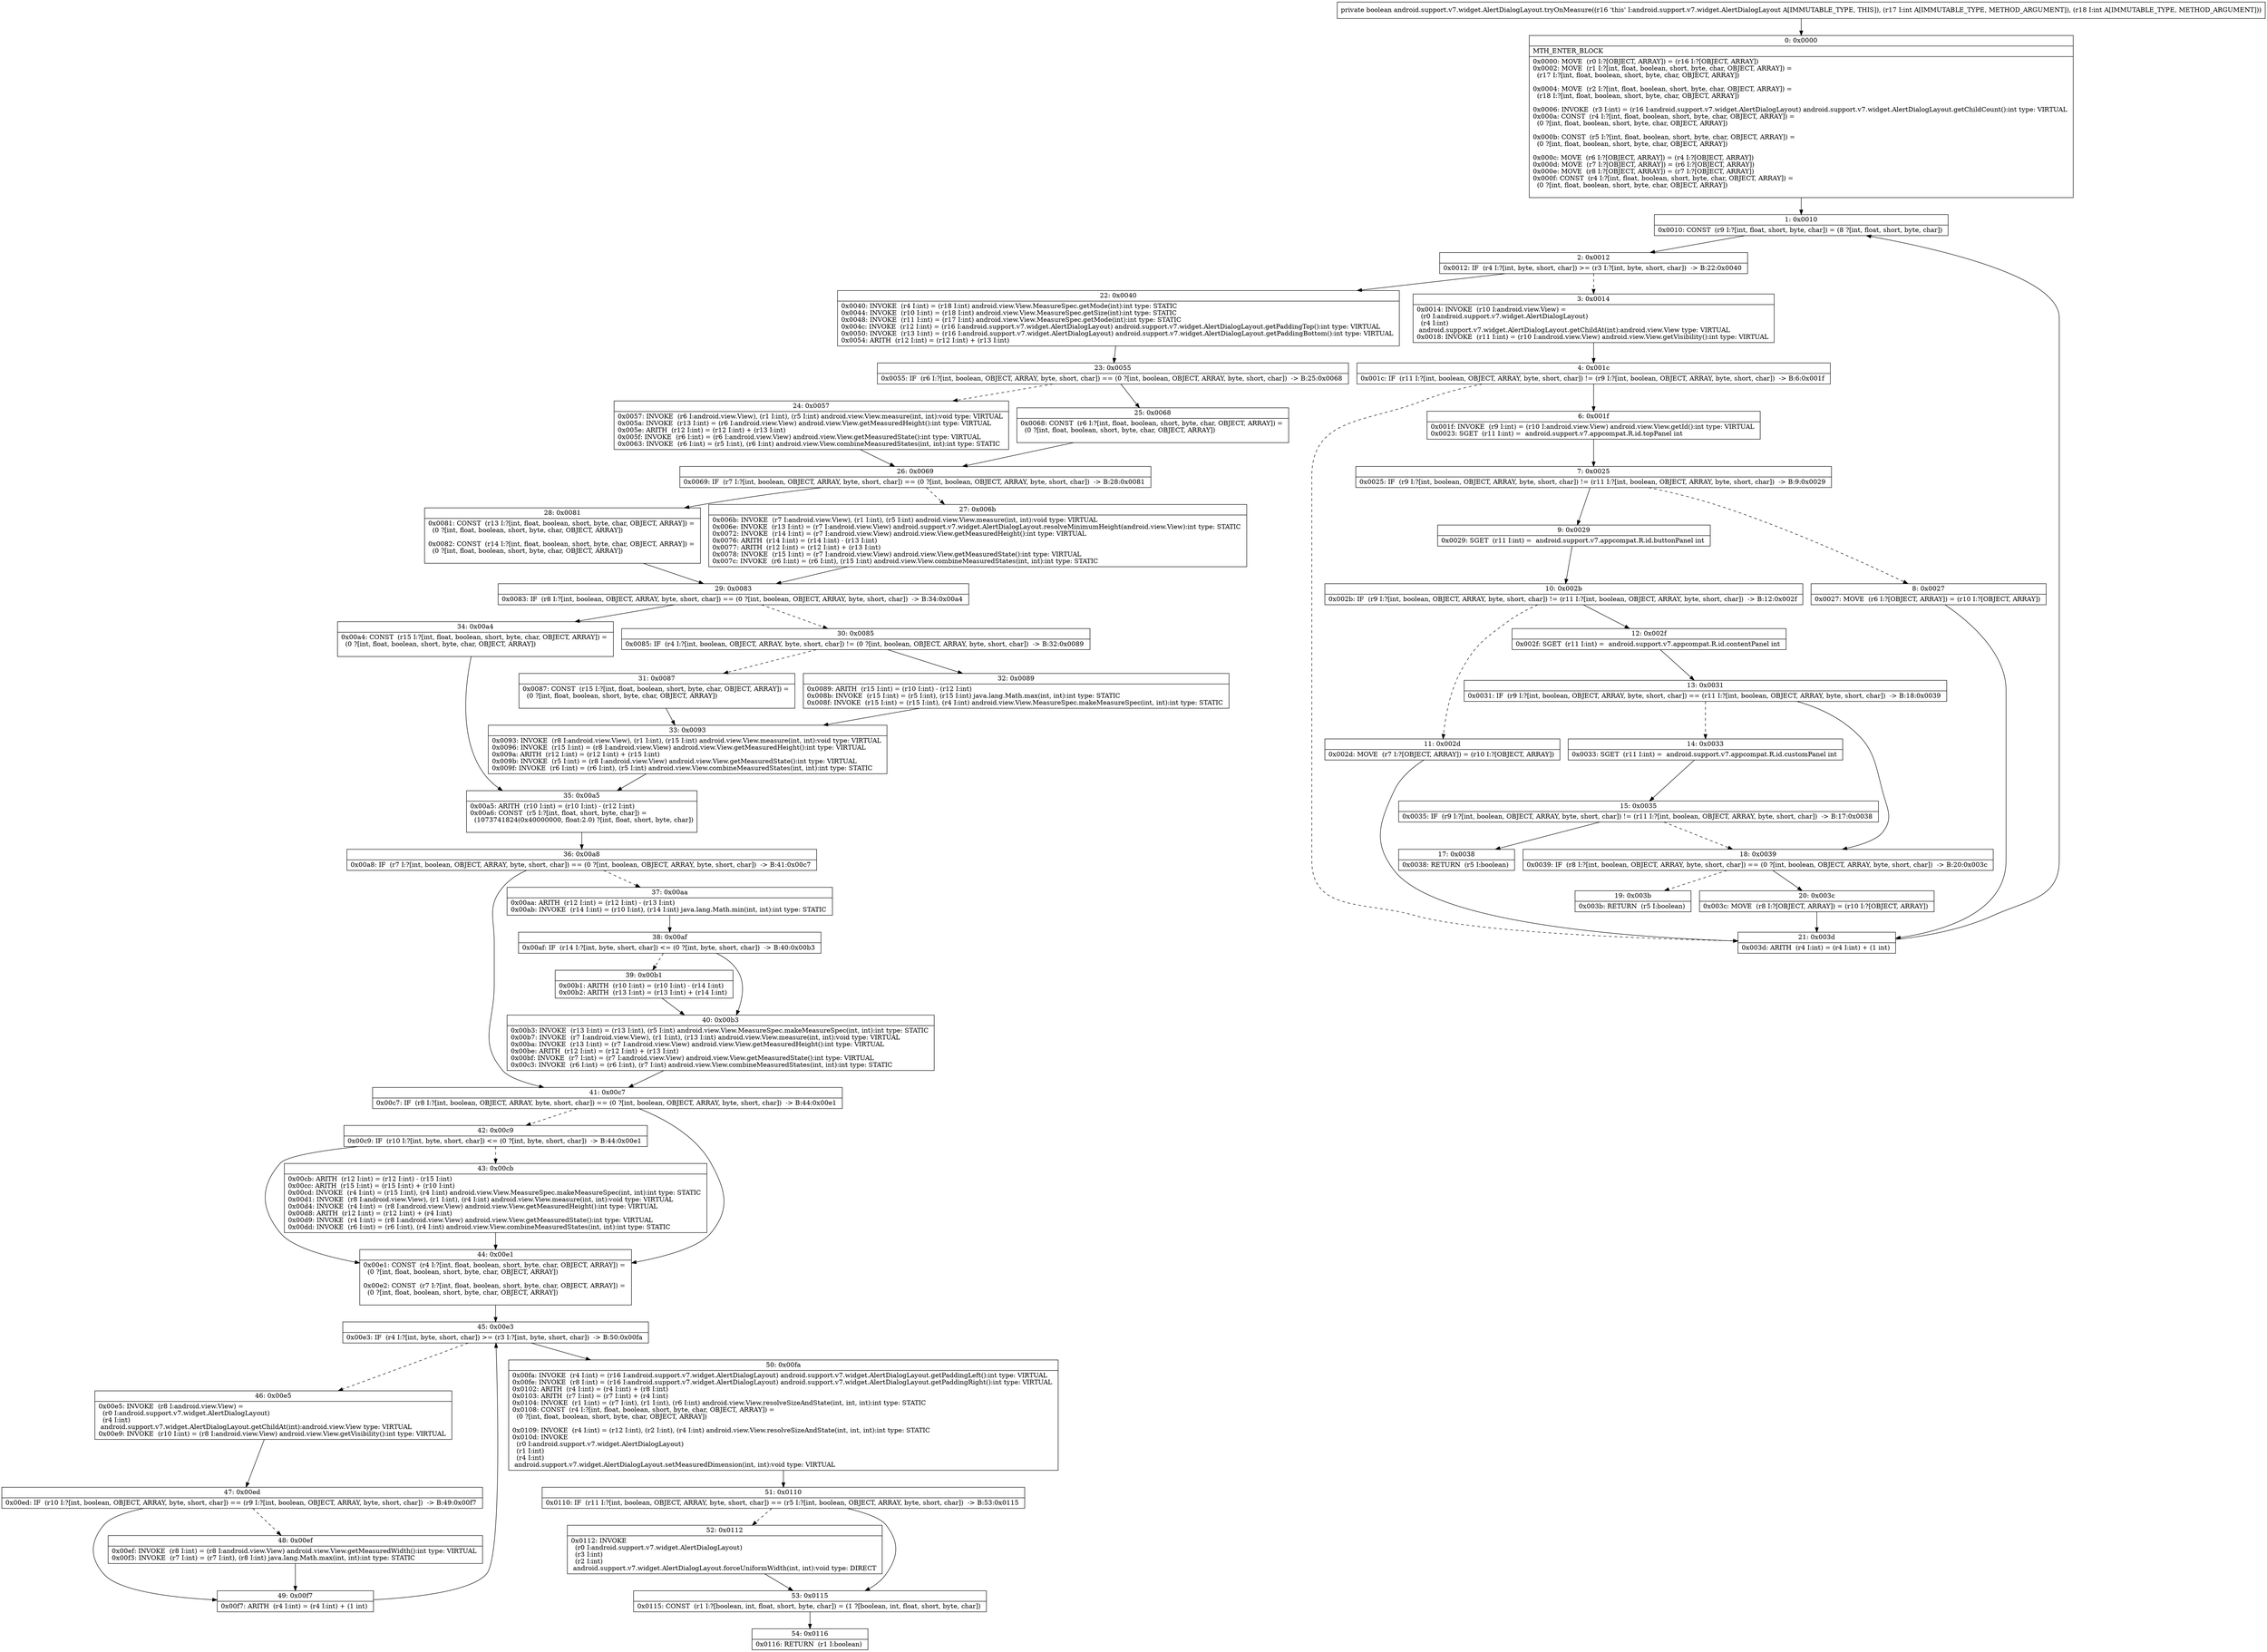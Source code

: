 digraph "CFG forandroid.support.v7.widget.AlertDialogLayout.tryOnMeasure(II)Z" {
Node_0 [shape=record,label="{0\:\ 0x0000|MTH_ENTER_BLOCK\l|0x0000: MOVE  (r0 I:?[OBJECT, ARRAY]) = (r16 I:?[OBJECT, ARRAY]) \l0x0002: MOVE  (r1 I:?[int, float, boolean, short, byte, char, OBJECT, ARRAY]) = \l  (r17 I:?[int, float, boolean, short, byte, char, OBJECT, ARRAY])\l \l0x0004: MOVE  (r2 I:?[int, float, boolean, short, byte, char, OBJECT, ARRAY]) = \l  (r18 I:?[int, float, boolean, short, byte, char, OBJECT, ARRAY])\l \l0x0006: INVOKE  (r3 I:int) = (r16 I:android.support.v7.widget.AlertDialogLayout) android.support.v7.widget.AlertDialogLayout.getChildCount():int type: VIRTUAL \l0x000a: CONST  (r4 I:?[int, float, boolean, short, byte, char, OBJECT, ARRAY]) = \l  (0 ?[int, float, boolean, short, byte, char, OBJECT, ARRAY])\l \l0x000b: CONST  (r5 I:?[int, float, boolean, short, byte, char, OBJECT, ARRAY]) = \l  (0 ?[int, float, boolean, short, byte, char, OBJECT, ARRAY])\l \l0x000c: MOVE  (r6 I:?[OBJECT, ARRAY]) = (r4 I:?[OBJECT, ARRAY]) \l0x000d: MOVE  (r7 I:?[OBJECT, ARRAY]) = (r6 I:?[OBJECT, ARRAY]) \l0x000e: MOVE  (r8 I:?[OBJECT, ARRAY]) = (r7 I:?[OBJECT, ARRAY]) \l0x000f: CONST  (r4 I:?[int, float, boolean, short, byte, char, OBJECT, ARRAY]) = \l  (0 ?[int, float, boolean, short, byte, char, OBJECT, ARRAY])\l \l}"];
Node_1 [shape=record,label="{1\:\ 0x0010|0x0010: CONST  (r9 I:?[int, float, short, byte, char]) = (8 ?[int, float, short, byte, char]) \l}"];
Node_2 [shape=record,label="{2\:\ 0x0012|0x0012: IF  (r4 I:?[int, byte, short, char]) \>= (r3 I:?[int, byte, short, char])  \-\> B:22:0x0040 \l}"];
Node_3 [shape=record,label="{3\:\ 0x0014|0x0014: INVOKE  (r10 I:android.view.View) = \l  (r0 I:android.support.v7.widget.AlertDialogLayout)\l  (r4 I:int)\l android.support.v7.widget.AlertDialogLayout.getChildAt(int):android.view.View type: VIRTUAL \l0x0018: INVOKE  (r11 I:int) = (r10 I:android.view.View) android.view.View.getVisibility():int type: VIRTUAL \l}"];
Node_4 [shape=record,label="{4\:\ 0x001c|0x001c: IF  (r11 I:?[int, boolean, OBJECT, ARRAY, byte, short, char]) != (r9 I:?[int, boolean, OBJECT, ARRAY, byte, short, char])  \-\> B:6:0x001f \l}"];
Node_6 [shape=record,label="{6\:\ 0x001f|0x001f: INVOKE  (r9 I:int) = (r10 I:android.view.View) android.view.View.getId():int type: VIRTUAL \l0x0023: SGET  (r11 I:int) =  android.support.v7.appcompat.R.id.topPanel int \l}"];
Node_7 [shape=record,label="{7\:\ 0x0025|0x0025: IF  (r9 I:?[int, boolean, OBJECT, ARRAY, byte, short, char]) != (r11 I:?[int, boolean, OBJECT, ARRAY, byte, short, char])  \-\> B:9:0x0029 \l}"];
Node_8 [shape=record,label="{8\:\ 0x0027|0x0027: MOVE  (r6 I:?[OBJECT, ARRAY]) = (r10 I:?[OBJECT, ARRAY]) \l}"];
Node_9 [shape=record,label="{9\:\ 0x0029|0x0029: SGET  (r11 I:int) =  android.support.v7.appcompat.R.id.buttonPanel int \l}"];
Node_10 [shape=record,label="{10\:\ 0x002b|0x002b: IF  (r9 I:?[int, boolean, OBJECT, ARRAY, byte, short, char]) != (r11 I:?[int, boolean, OBJECT, ARRAY, byte, short, char])  \-\> B:12:0x002f \l}"];
Node_11 [shape=record,label="{11\:\ 0x002d|0x002d: MOVE  (r7 I:?[OBJECT, ARRAY]) = (r10 I:?[OBJECT, ARRAY]) \l}"];
Node_12 [shape=record,label="{12\:\ 0x002f|0x002f: SGET  (r11 I:int) =  android.support.v7.appcompat.R.id.contentPanel int \l}"];
Node_13 [shape=record,label="{13\:\ 0x0031|0x0031: IF  (r9 I:?[int, boolean, OBJECT, ARRAY, byte, short, char]) == (r11 I:?[int, boolean, OBJECT, ARRAY, byte, short, char])  \-\> B:18:0x0039 \l}"];
Node_14 [shape=record,label="{14\:\ 0x0033|0x0033: SGET  (r11 I:int) =  android.support.v7.appcompat.R.id.customPanel int \l}"];
Node_15 [shape=record,label="{15\:\ 0x0035|0x0035: IF  (r9 I:?[int, boolean, OBJECT, ARRAY, byte, short, char]) != (r11 I:?[int, boolean, OBJECT, ARRAY, byte, short, char])  \-\> B:17:0x0038 \l}"];
Node_17 [shape=record,label="{17\:\ 0x0038|0x0038: RETURN  (r5 I:boolean) \l}"];
Node_18 [shape=record,label="{18\:\ 0x0039|0x0039: IF  (r8 I:?[int, boolean, OBJECT, ARRAY, byte, short, char]) == (0 ?[int, boolean, OBJECT, ARRAY, byte, short, char])  \-\> B:20:0x003c \l}"];
Node_19 [shape=record,label="{19\:\ 0x003b|0x003b: RETURN  (r5 I:boolean) \l}"];
Node_20 [shape=record,label="{20\:\ 0x003c|0x003c: MOVE  (r8 I:?[OBJECT, ARRAY]) = (r10 I:?[OBJECT, ARRAY]) \l}"];
Node_21 [shape=record,label="{21\:\ 0x003d|0x003d: ARITH  (r4 I:int) = (r4 I:int) + (1 int) \l}"];
Node_22 [shape=record,label="{22\:\ 0x0040|0x0040: INVOKE  (r4 I:int) = (r18 I:int) android.view.View.MeasureSpec.getMode(int):int type: STATIC \l0x0044: INVOKE  (r10 I:int) = (r18 I:int) android.view.View.MeasureSpec.getSize(int):int type: STATIC \l0x0048: INVOKE  (r11 I:int) = (r17 I:int) android.view.View.MeasureSpec.getMode(int):int type: STATIC \l0x004c: INVOKE  (r12 I:int) = (r16 I:android.support.v7.widget.AlertDialogLayout) android.support.v7.widget.AlertDialogLayout.getPaddingTop():int type: VIRTUAL \l0x0050: INVOKE  (r13 I:int) = (r16 I:android.support.v7.widget.AlertDialogLayout) android.support.v7.widget.AlertDialogLayout.getPaddingBottom():int type: VIRTUAL \l0x0054: ARITH  (r12 I:int) = (r12 I:int) + (r13 I:int) \l}"];
Node_23 [shape=record,label="{23\:\ 0x0055|0x0055: IF  (r6 I:?[int, boolean, OBJECT, ARRAY, byte, short, char]) == (0 ?[int, boolean, OBJECT, ARRAY, byte, short, char])  \-\> B:25:0x0068 \l}"];
Node_24 [shape=record,label="{24\:\ 0x0057|0x0057: INVOKE  (r6 I:android.view.View), (r1 I:int), (r5 I:int) android.view.View.measure(int, int):void type: VIRTUAL \l0x005a: INVOKE  (r13 I:int) = (r6 I:android.view.View) android.view.View.getMeasuredHeight():int type: VIRTUAL \l0x005e: ARITH  (r12 I:int) = (r12 I:int) + (r13 I:int) \l0x005f: INVOKE  (r6 I:int) = (r6 I:android.view.View) android.view.View.getMeasuredState():int type: VIRTUAL \l0x0063: INVOKE  (r6 I:int) = (r5 I:int), (r6 I:int) android.view.View.combineMeasuredStates(int, int):int type: STATIC \l}"];
Node_25 [shape=record,label="{25\:\ 0x0068|0x0068: CONST  (r6 I:?[int, float, boolean, short, byte, char, OBJECT, ARRAY]) = \l  (0 ?[int, float, boolean, short, byte, char, OBJECT, ARRAY])\l \l}"];
Node_26 [shape=record,label="{26\:\ 0x0069|0x0069: IF  (r7 I:?[int, boolean, OBJECT, ARRAY, byte, short, char]) == (0 ?[int, boolean, OBJECT, ARRAY, byte, short, char])  \-\> B:28:0x0081 \l}"];
Node_27 [shape=record,label="{27\:\ 0x006b|0x006b: INVOKE  (r7 I:android.view.View), (r1 I:int), (r5 I:int) android.view.View.measure(int, int):void type: VIRTUAL \l0x006e: INVOKE  (r13 I:int) = (r7 I:android.view.View) android.support.v7.widget.AlertDialogLayout.resolveMinimumHeight(android.view.View):int type: STATIC \l0x0072: INVOKE  (r14 I:int) = (r7 I:android.view.View) android.view.View.getMeasuredHeight():int type: VIRTUAL \l0x0076: ARITH  (r14 I:int) = (r14 I:int) \- (r13 I:int) \l0x0077: ARITH  (r12 I:int) = (r12 I:int) + (r13 I:int) \l0x0078: INVOKE  (r15 I:int) = (r7 I:android.view.View) android.view.View.getMeasuredState():int type: VIRTUAL \l0x007c: INVOKE  (r6 I:int) = (r6 I:int), (r15 I:int) android.view.View.combineMeasuredStates(int, int):int type: STATIC \l}"];
Node_28 [shape=record,label="{28\:\ 0x0081|0x0081: CONST  (r13 I:?[int, float, boolean, short, byte, char, OBJECT, ARRAY]) = \l  (0 ?[int, float, boolean, short, byte, char, OBJECT, ARRAY])\l \l0x0082: CONST  (r14 I:?[int, float, boolean, short, byte, char, OBJECT, ARRAY]) = \l  (0 ?[int, float, boolean, short, byte, char, OBJECT, ARRAY])\l \l}"];
Node_29 [shape=record,label="{29\:\ 0x0083|0x0083: IF  (r8 I:?[int, boolean, OBJECT, ARRAY, byte, short, char]) == (0 ?[int, boolean, OBJECT, ARRAY, byte, short, char])  \-\> B:34:0x00a4 \l}"];
Node_30 [shape=record,label="{30\:\ 0x0085|0x0085: IF  (r4 I:?[int, boolean, OBJECT, ARRAY, byte, short, char]) != (0 ?[int, boolean, OBJECT, ARRAY, byte, short, char])  \-\> B:32:0x0089 \l}"];
Node_31 [shape=record,label="{31\:\ 0x0087|0x0087: CONST  (r15 I:?[int, float, boolean, short, byte, char, OBJECT, ARRAY]) = \l  (0 ?[int, float, boolean, short, byte, char, OBJECT, ARRAY])\l \l}"];
Node_32 [shape=record,label="{32\:\ 0x0089|0x0089: ARITH  (r15 I:int) = (r10 I:int) \- (r12 I:int) \l0x008b: INVOKE  (r15 I:int) = (r5 I:int), (r15 I:int) java.lang.Math.max(int, int):int type: STATIC \l0x008f: INVOKE  (r15 I:int) = (r15 I:int), (r4 I:int) android.view.View.MeasureSpec.makeMeasureSpec(int, int):int type: STATIC \l}"];
Node_33 [shape=record,label="{33\:\ 0x0093|0x0093: INVOKE  (r8 I:android.view.View), (r1 I:int), (r15 I:int) android.view.View.measure(int, int):void type: VIRTUAL \l0x0096: INVOKE  (r15 I:int) = (r8 I:android.view.View) android.view.View.getMeasuredHeight():int type: VIRTUAL \l0x009a: ARITH  (r12 I:int) = (r12 I:int) + (r15 I:int) \l0x009b: INVOKE  (r5 I:int) = (r8 I:android.view.View) android.view.View.getMeasuredState():int type: VIRTUAL \l0x009f: INVOKE  (r6 I:int) = (r6 I:int), (r5 I:int) android.view.View.combineMeasuredStates(int, int):int type: STATIC \l}"];
Node_34 [shape=record,label="{34\:\ 0x00a4|0x00a4: CONST  (r15 I:?[int, float, boolean, short, byte, char, OBJECT, ARRAY]) = \l  (0 ?[int, float, boolean, short, byte, char, OBJECT, ARRAY])\l \l}"];
Node_35 [shape=record,label="{35\:\ 0x00a5|0x00a5: ARITH  (r10 I:int) = (r10 I:int) \- (r12 I:int) \l0x00a6: CONST  (r5 I:?[int, float, short, byte, char]) = \l  (1073741824(0x40000000, float:2.0) ?[int, float, short, byte, char])\l \l}"];
Node_36 [shape=record,label="{36\:\ 0x00a8|0x00a8: IF  (r7 I:?[int, boolean, OBJECT, ARRAY, byte, short, char]) == (0 ?[int, boolean, OBJECT, ARRAY, byte, short, char])  \-\> B:41:0x00c7 \l}"];
Node_37 [shape=record,label="{37\:\ 0x00aa|0x00aa: ARITH  (r12 I:int) = (r12 I:int) \- (r13 I:int) \l0x00ab: INVOKE  (r14 I:int) = (r10 I:int), (r14 I:int) java.lang.Math.min(int, int):int type: STATIC \l}"];
Node_38 [shape=record,label="{38\:\ 0x00af|0x00af: IF  (r14 I:?[int, byte, short, char]) \<= (0 ?[int, byte, short, char])  \-\> B:40:0x00b3 \l}"];
Node_39 [shape=record,label="{39\:\ 0x00b1|0x00b1: ARITH  (r10 I:int) = (r10 I:int) \- (r14 I:int) \l0x00b2: ARITH  (r13 I:int) = (r13 I:int) + (r14 I:int) \l}"];
Node_40 [shape=record,label="{40\:\ 0x00b3|0x00b3: INVOKE  (r13 I:int) = (r13 I:int), (r5 I:int) android.view.View.MeasureSpec.makeMeasureSpec(int, int):int type: STATIC \l0x00b7: INVOKE  (r7 I:android.view.View), (r1 I:int), (r13 I:int) android.view.View.measure(int, int):void type: VIRTUAL \l0x00ba: INVOKE  (r13 I:int) = (r7 I:android.view.View) android.view.View.getMeasuredHeight():int type: VIRTUAL \l0x00be: ARITH  (r12 I:int) = (r12 I:int) + (r13 I:int) \l0x00bf: INVOKE  (r7 I:int) = (r7 I:android.view.View) android.view.View.getMeasuredState():int type: VIRTUAL \l0x00c3: INVOKE  (r6 I:int) = (r6 I:int), (r7 I:int) android.view.View.combineMeasuredStates(int, int):int type: STATIC \l}"];
Node_41 [shape=record,label="{41\:\ 0x00c7|0x00c7: IF  (r8 I:?[int, boolean, OBJECT, ARRAY, byte, short, char]) == (0 ?[int, boolean, OBJECT, ARRAY, byte, short, char])  \-\> B:44:0x00e1 \l}"];
Node_42 [shape=record,label="{42\:\ 0x00c9|0x00c9: IF  (r10 I:?[int, byte, short, char]) \<= (0 ?[int, byte, short, char])  \-\> B:44:0x00e1 \l}"];
Node_43 [shape=record,label="{43\:\ 0x00cb|0x00cb: ARITH  (r12 I:int) = (r12 I:int) \- (r15 I:int) \l0x00cc: ARITH  (r15 I:int) = (r15 I:int) + (r10 I:int) \l0x00cd: INVOKE  (r4 I:int) = (r15 I:int), (r4 I:int) android.view.View.MeasureSpec.makeMeasureSpec(int, int):int type: STATIC \l0x00d1: INVOKE  (r8 I:android.view.View), (r1 I:int), (r4 I:int) android.view.View.measure(int, int):void type: VIRTUAL \l0x00d4: INVOKE  (r4 I:int) = (r8 I:android.view.View) android.view.View.getMeasuredHeight():int type: VIRTUAL \l0x00d8: ARITH  (r12 I:int) = (r12 I:int) + (r4 I:int) \l0x00d9: INVOKE  (r4 I:int) = (r8 I:android.view.View) android.view.View.getMeasuredState():int type: VIRTUAL \l0x00dd: INVOKE  (r6 I:int) = (r6 I:int), (r4 I:int) android.view.View.combineMeasuredStates(int, int):int type: STATIC \l}"];
Node_44 [shape=record,label="{44\:\ 0x00e1|0x00e1: CONST  (r4 I:?[int, float, boolean, short, byte, char, OBJECT, ARRAY]) = \l  (0 ?[int, float, boolean, short, byte, char, OBJECT, ARRAY])\l \l0x00e2: CONST  (r7 I:?[int, float, boolean, short, byte, char, OBJECT, ARRAY]) = \l  (0 ?[int, float, boolean, short, byte, char, OBJECT, ARRAY])\l \l}"];
Node_45 [shape=record,label="{45\:\ 0x00e3|0x00e3: IF  (r4 I:?[int, byte, short, char]) \>= (r3 I:?[int, byte, short, char])  \-\> B:50:0x00fa \l}"];
Node_46 [shape=record,label="{46\:\ 0x00e5|0x00e5: INVOKE  (r8 I:android.view.View) = \l  (r0 I:android.support.v7.widget.AlertDialogLayout)\l  (r4 I:int)\l android.support.v7.widget.AlertDialogLayout.getChildAt(int):android.view.View type: VIRTUAL \l0x00e9: INVOKE  (r10 I:int) = (r8 I:android.view.View) android.view.View.getVisibility():int type: VIRTUAL \l}"];
Node_47 [shape=record,label="{47\:\ 0x00ed|0x00ed: IF  (r10 I:?[int, boolean, OBJECT, ARRAY, byte, short, char]) == (r9 I:?[int, boolean, OBJECT, ARRAY, byte, short, char])  \-\> B:49:0x00f7 \l}"];
Node_48 [shape=record,label="{48\:\ 0x00ef|0x00ef: INVOKE  (r8 I:int) = (r8 I:android.view.View) android.view.View.getMeasuredWidth():int type: VIRTUAL \l0x00f3: INVOKE  (r7 I:int) = (r7 I:int), (r8 I:int) java.lang.Math.max(int, int):int type: STATIC \l}"];
Node_49 [shape=record,label="{49\:\ 0x00f7|0x00f7: ARITH  (r4 I:int) = (r4 I:int) + (1 int) \l}"];
Node_50 [shape=record,label="{50\:\ 0x00fa|0x00fa: INVOKE  (r4 I:int) = (r16 I:android.support.v7.widget.AlertDialogLayout) android.support.v7.widget.AlertDialogLayout.getPaddingLeft():int type: VIRTUAL \l0x00fe: INVOKE  (r8 I:int) = (r16 I:android.support.v7.widget.AlertDialogLayout) android.support.v7.widget.AlertDialogLayout.getPaddingRight():int type: VIRTUAL \l0x0102: ARITH  (r4 I:int) = (r4 I:int) + (r8 I:int) \l0x0103: ARITH  (r7 I:int) = (r7 I:int) + (r4 I:int) \l0x0104: INVOKE  (r1 I:int) = (r7 I:int), (r1 I:int), (r6 I:int) android.view.View.resolveSizeAndState(int, int, int):int type: STATIC \l0x0108: CONST  (r4 I:?[int, float, boolean, short, byte, char, OBJECT, ARRAY]) = \l  (0 ?[int, float, boolean, short, byte, char, OBJECT, ARRAY])\l \l0x0109: INVOKE  (r4 I:int) = (r12 I:int), (r2 I:int), (r4 I:int) android.view.View.resolveSizeAndState(int, int, int):int type: STATIC \l0x010d: INVOKE  \l  (r0 I:android.support.v7.widget.AlertDialogLayout)\l  (r1 I:int)\l  (r4 I:int)\l android.support.v7.widget.AlertDialogLayout.setMeasuredDimension(int, int):void type: VIRTUAL \l}"];
Node_51 [shape=record,label="{51\:\ 0x0110|0x0110: IF  (r11 I:?[int, boolean, OBJECT, ARRAY, byte, short, char]) == (r5 I:?[int, boolean, OBJECT, ARRAY, byte, short, char])  \-\> B:53:0x0115 \l}"];
Node_52 [shape=record,label="{52\:\ 0x0112|0x0112: INVOKE  \l  (r0 I:android.support.v7.widget.AlertDialogLayout)\l  (r3 I:int)\l  (r2 I:int)\l android.support.v7.widget.AlertDialogLayout.forceUniformWidth(int, int):void type: DIRECT \l}"];
Node_53 [shape=record,label="{53\:\ 0x0115|0x0115: CONST  (r1 I:?[boolean, int, float, short, byte, char]) = (1 ?[boolean, int, float, short, byte, char]) \l}"];
Node_54 [shape=record,label="{54\:\ 0x0116|0x0116: RETURN  (r1 I:boolean) \l}"];
MethodNode[shape=record,label="{private boolean android.support.v7.widget.AlertDialogLayout.tryOnMeasure((r16 'this' I:android.support.v7.widget.AlertDialogLayout A[IMMUTABLE_TYPE, THIS]), (r17 I:int A[IMMUTABLE_TYPE, METHOD_ARGUMENT]), (r18 I:int A[IMMUTABLE_TYPE, METHOD_ARGUMENT])) }"];
MethodNode -> Node_0;
Node_0 -> Node_1;
Node_1 -> Node_2;
Node_2 -> Node_3[style=dashed];
Node_2 -> Node_22;
Node_3 -> Node_4;
Node_4 -> Node_6;
Node_4 -> Node_21[style=dashed];
Node_6 -> Node_7;
Node_7 -> Node_8[style=dashed];
Node_7 -> Node_9;
Node_8 -> Node_21;
Node_9 -> Node_10;
Node_10 -> Node_11[style=dashed];
Node_10 -> Node_12;
Node_11 -> Node_21;
Node_12 -> Node_13;
Node_13 -> Node_14[style=dashed];
Node_13 -> Node_18;
Node_14 -> Node_15;
Node_15 -> Node_17;
Node_15 -> Node_18[style=dashed];
Node_18 -> Node_19[style=dashed];
Node_18 -> Node_20;
Node_20 -> Node_21;
Node_21 -> Node_1;
Node_22 -> Node_23;
Node_23 -> Node_24[style=dashed];
Node_23 -> Node_25;
Node_24 -> Node_26;
Node_25 -> Node_26;
Node_26 -> Node_27[style=dashed];
Node_26 -> Node_28;
Node_27 -> Node_29;
Node_28 -> Node_29;
Node_29 -> Node_30[style=dashed];
Node_29 -> Node_34;
Node_30 -> Node_31[style=dashed];
Node_30 -> Node_32;
Node_31 -> Node_33;
Node_32 -> Node_33;
Node_33 -> Node_35;
Node_34 -> Node_35;
Node_35 -> Node_36;
Node_36 -> Node_37[style=dashed];
Node_36 -> Node_41;
Node_37 -> Node_38;
Node_38 -> Node_39[style=dashed];
Node_38 -> Node_40;
Node_39 -> Node_40;
Node_40 -> Node_41;
Node_41 -> Node_42[style=dashed];
Node_41 -> Node_44;
Node_42 -> Node_43[style=dashed];
Node_42 -> Node_44;
Node_43 -> Node_44;
Node_44 -> Node_45;
Node_45 -> Node_46[style=dashed];
Node_45 -> Node_50;
Node_46 -> Node_47;
Node_47 -> Node_48[style=dashed];
Node_47 -> Node_49;
Node_48 -> Node_49;
Node_49 -> Node_45;
Node_50 -> Node_51;
Node_51 -> Node_52[style=dashed];
Node_51 -> Node_53;
Node_52 -> Node_53;
Node_53 -> Node_54;
}

